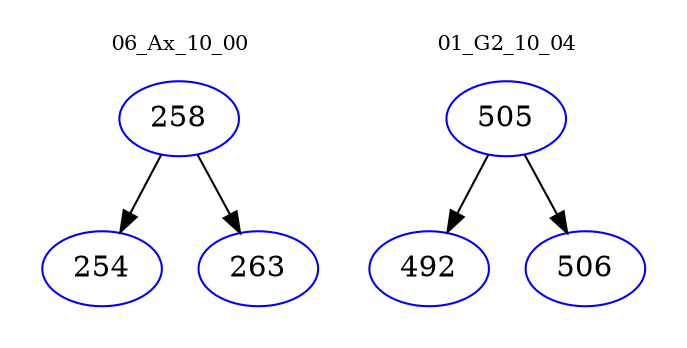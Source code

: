 digraph{
subgraph cluster_0 {
color = white
label = "06_Ax_10_00";
fontsize=10;
T0_258 [label="258", color="blue"]
T0_258 -> T0_254 [color="black"]
T0_254 [label="254", color="blue"]
T0_258 -> T0_263 [color="black"]
T0_263 [label="263", color="blue"]
}
subgraph cluster_1 {
color = white
label = "01_G2_10_04";
fontsize=10;
T1_505 [label="505", color="blue"]
T1_505 -> T1_492 [color="black"]
T1_492 [label="492", color="blue"]
T1_505 -> T1_506 [color="black"]
T1_506 [label="506", color="blue"]
}
}
